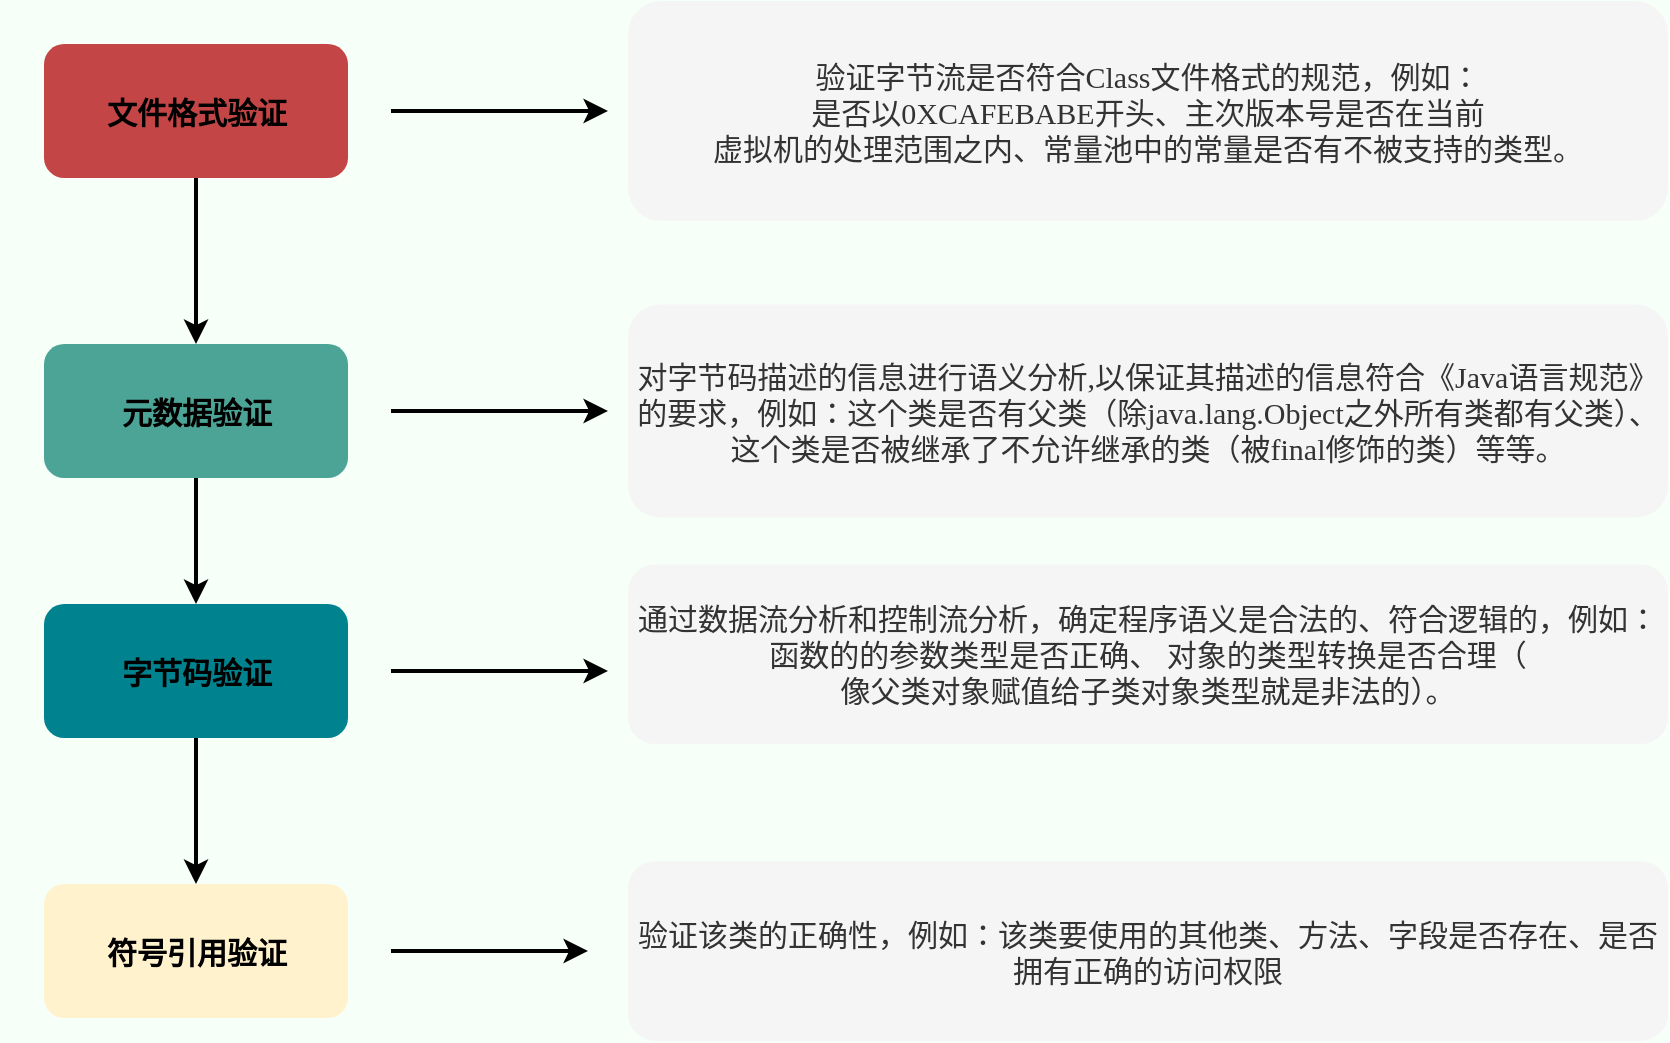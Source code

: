 <mxfile version="20.3.0" type="device"><diagram id="yC63NKC_Z1iUXE8IjjoB" name="Page-1"><mxGraphModel dx="1106" dy="789" grid="1" gridSize="10" guides="1" tooltips="1" connect="1" arrows="1" fold="1" page="1" pageScale="1" pageWidth="827" pageHeight="1169" background="#F6FFF8" math="0" shadow="0"><root><mxCell id="0"/><mxCell id="1" parent="0"/><mxCell id="8uKcSVKMe6g9Ow4BCi0D-4" style="edgeStyle=orthogonalEdgeStyle;rounded=0;orthogonalLoop=1;jettySize=auto;html=1;strokeWidth=2;fontFamily=JetBrains Mono;fontSource=https%3A%2F%2Ffonts.googleapis.com%2Fcss%3Ffamily%3DJetBrains%2BMono;" edge="1" parent="1" source="8uKcSVKMe6g9Ow4BCi0D-1"><mxGeometry relative="1" as="geometry"><mxPoint x="294" y="350" as="targetPoint"/></mxGeometry></mxCell><mxCell id="8uKcSVKMe6g9Ow4BCi0D-1" value="" style="rounded=1;whiteSpace=wrap;html=1;strokeWidth=3;fillColor=#C44545;strokeColor=none;fontFamily=JetBrains Mono;fontSource=https%3A%2F%2Ffonts.googleapis.com%2Fcss%3Ffamily%3DJetBrains%2BMono;" vertex="1" parent="1"><mxGeometry x="218" y="200" width="152" height="67" as="geometry"/></mxCell><mxCell id="8uKcSVKMe6g9Ow4BCi0D-13" style="edgeStyle=orthogonalEdgeStyle;rounded=0;orthogonalLoop=1;jettySize=auto;html=1;strokeWidth=2;fontFamily=JetBrains Mono;fontSource=https%3A%2F%2Ffonts.googleapis.com%2Fcss%3Ffamily%3DJetBrains%2BMono;" edge="1" parent="1" source="8uKcSVKMe6g9Ow4BCi0D-3"><mxGeometry relative="1" as="geometry"><mxPoint x="500" y="233.5" as="targetPoint"/></mxGeometry></mxCell><mxCell id="8uKcSVKMe6g9Ow4BCi0D-3" value="&lt;div style=&quot;orphans: 4; text-align: left;&quot;&gt;&lt;span style=&quot;background-color: initial; font-size: 15px; caret-color: rgb(59, 69, 78);&quot;&gt;&lt;font&gt;&lt;b&gt;文件格式验证&lt;/b&gt;&lt;/font&gt;&lt;/span&gt;&lt;/div&gt;" style="text;html=1;strokeColor=none;fillColor=none;align=center;verticalAlign=middle;whiteSpace=wrap;rounded=0;fontSize=18;fontColor=#000000;fontFamily=JetBrains Mono;fontSource=https%3A%2F%2Ffonts.googleapis.com%2Fcss%3Ffamily%3DJetBrains%2BMono;" vertex="1" parent="1"><mxGeometry x="196.5" y="218.5" width="195" height="30" as="geometry"/></mxCell><mxCell id="8uKcSVKMe6g9Ow4BCi0D-11" style="edgeStyle=orthogonalEdgeStyle;rounded=0;orthogonalLoop=1;jettySize=auto;html=1;entryX=0.5;entryY=0;entryDx=0;entryDy=0;strokeWidth=2;fontFamily=JetBrains Mono;fontSource=https%3A%2F%2Ffonts.googleapis.com%2Fcss%3Ffamily%3DJetBrains%2BMono;" edge="1" parent="1" source="8uKcSVKMe6g9Ow4BCi0D-5" target="8uKcSVKMe6g9Ow4BCi0D-7"><mxGeometry relative="1" as="geometry"/></mxCell><mxCell id="8uKcSVKMe6g9Ow4BCi0D-5" value="" style="rounded=1;whiteSpace=wrap;html=1;strokeWidth=3;fillColor=#4CA497;strokeColor=none;fontFamily=JetBrains Mono;fontSource=https%3A%2F%2Ffonts.googleapis.com%2Fcss%3Ffamily%3DJetBrains%2BMono;" vertex="1" parent="1"><mxGeometry x="218" y="350" width="152" height="67" as="geometry"/></mxCell><mxCell id="8uKcSVKMe6g9Ow4BCi0D-14" style="edgeStyle=orthogonalEdgeStyle;rounded=0;orthogonalLoop=1;jettySize=auto;html=1;strokeWidth=2;fontFamily=JetBrains Mono;fontSource=https%3A%2F%2Ffonts.googleapis.com%2Fcss%3Ffamily%3DJetBrains%2BMono;" edge="1" parent="1" source="8uKcSVKMe6g9Ow4BCi0D-6"><mxGeometry relative="1" as="geometry"><mxPoint x="500" y="383.5" as="targetPoint"/></mxGeometry></mxCell><mxCell id="8uKcSVKMe6g9Ow4BCi0D-6" value="&lt;div style=&quot;orphans: 4; text-align: left;&quot;&gt;&lt;span style=&quot;background-color: initial; font-size: 15px; caret-color: rgb(59, 69, 78);&quot;&gt;&lt;font&gt;&lt;b&gt;元数据验证&lt;/b&gt;&lt;/font&gt;&lt;/span&gt;&lt;/div&gt;" style="text;html=1;strokeColor=none;fillColor=none;align=center;verticalAlign=middle;whiteSpace=wrap;rounded=0;fontSize=18;fontColor=#000000;fontFamily=JetBrains Mono;fontSource=https%3A%2F%2Ffonts.googleapis.com%2Fcss%3Ffamily%3DJetBrains%2BMono;" vertex="1" parent="1"><mxGeometry x="196.5" y="368.5" width="195" height="30" as="geometry"/></mxCell><mxCell id="8uKcSVKMe6g9Ow4BCi0D-12" style="edgeStyle=orthogonalEdgeStyle;rounded=0;orthogonalLoop=1;jettySize=auto;html=1;entryX=0.5;entryY=0;entryDx=0;entryDy=0;strokeWidth=2;fontFamily=JetBrains Mono;fontSource=https%3A%2F%2Ffonts.googleapis.com%2Fcss%3Ffamily%3DJetBrains%2BMono;" edge="1" parent="1" source="8uKcSVKMe6g9Ow4BCi0D-7" target="8uKcSVKMe6g9Ow4BCi0D-9"><mxGeometry relative="1" as="geometry"/></mxCell><mxCell id="8uKcSVKMe6g9Ow4BCi0D-7" value="" style="rounded=1;whiteSpace=wrap;html=1;strokeWidth=3;fillColor=#00838F;strokeColor=none;fontFamily=JetBrains Mono;fontSource=https%3A%2F%2Ffonts.googleapis.com%2Fcss%3Ffamily%3DJetBrains%2BMono;" vertex="1" parent="1"><mxGeometry x="218" y="480" width="152" height="67" as="geometry"/></mxCell><mxCell id="8uKcSVKMe6g9Ow4BCi0D-15" style="edgeStyle=orthogonalEdgeStyle;rounded=0;orthogonalLoop=1;jettySize=auto;html=1;strokeWidth=2;fontFamily=JetBrains Mono;fontSource=https%3A%2F%2Ffonts.googleapis.com%2Fcss%3Ffamily%3DJetBrains%2BMono;" edge="1" parent="1" source="8uKcSVKMe6g9Ow4BCi0D-8"><mxGeometry relative="1" as="geometry"><mxPoint x="500" y="513.5" as="targetPoint"/></mxGeometry></mxCell><mxCell id="8uKcSVKMe6g9Ow4BCi0D-8" value="&lt;div style=&quot;orphans: 4; text-align: left;&quot;&gt;&lt;span style=&quot;background-color: initial; font-size: 15px; caret-color: rgb(59, 69, 78);&quot;&gt;&lt;font&gt;&lt;b&gt;字节码验证&lt;/b&gt;&lt;/font&gt;&lt;/span&gt;&lt;/div&gt;" style="text;html=1;strokeColor=none;fillColor=none;align=center;verticalAlign=middle;whiteSpace=wrap;rounded=0;fontSize=18;fontColor=#000000;fontFamily=JetBrains Mono;fontSource=https%3A%2F%2Ffonts.googleapis.com%2Fcss%3Ffamily%3DJetBrains%2BMono;" vertex="1" parent="1"><mxGeometry x="196.5" y="498.5" width="195" height="30" as="geometry"/></mxCell><mxCell id="8uKcSVKMe6g9Ow4BCi0D-9" value="" style="rounded=1;whiteSpace=wrap;html=1;strokeWidth=3;fillColor=#fff2cc;strokeColor=none;fontFamily=JetBrains Mono;fontSource=https%3A%2F%2Ffonts.googleapis.com%2Fcss%3Ffamily%3DJetBrains%2BMono;" vertex="1" parent="1"><mxGeometry x="218" y="620" width="152" height="67" as="geometry"/></mxCell><mxCell id="8uKcSVKMe6g9Ow4BCi0D-16" style="edgeStyle=orthogonalEdgeStyle;rounded=0;orthogonalLoop=1;jettySize=auto;html=1;strokeWidth=2;fontFamily=JetBrains Mono;fontSource=https%3A%2F%2Ffonts.googleapis.com%2Fcss%3Ffamily%3DJetBrains%2BMono;" edge="1" parent="1" source="8uKcSVKMe6g9Ow4BCi0D-10"><mxGeometry relative="1" as="geometry"><mxPoint x="490" y="653.5" as="targetPoint"/></mxGeometry></mxCell><mxCell id="8uKcSVKMe6g9Ow4BCi0D-10" value="&lt;div style=&quot;orphans: 4; text-align: left;&quot;&gt;&lt;span style=&quot;background-color: initial; font-size: 15px; caret-color: rgb(59, 69, 78);&quot;&gt;&lt;font&gt;&lt;b&gt;符号引用验证&lt;/b&gt;&lt;/font&gt;&lt;/span&gt;&lt;/div&gt;" style="text;html=1;strokeColor=none;fillColor=none;align=center;verticalAlign=middle;whiteSpace=wrap;rounded=0;fontSize=18;fontColor=#000000;fontFamily=JetBrains Mono;fontSource=https%3A%2F%2Ffonts.googleapis.com%2Fcss%3Ffamily%3DJetBrains%2BMono;" vertex="1" parent="1"><mxGeometry x="196.5" y="638.5" width="195" height="30" as="geometry"/></mxCell><mxCell id="8uKcSVKMe6g9Ow4BCi0D-17" value="&lt;div&gt;验证字节流是否符合Class文件格式的规范，例如：&lt;/div&gt;&lt;div&gt;是否以0XCAFEBABE开头、主次版本号是否在当前&lt;/div&gt;&lt;div&gt;虚拟机的处理范围之内、常量池中的常量是否有不&lt;span style=&quot;background-color: initial;&quot;&gt;被支持的类型。&lt;/span&gt;&lt;/div&gt;" style="text;html=1;strokeColor=none;fillColor=#f5f5f5;align=center;verticalAlign=middle;whiteSpace=wrap;rounded=1;fontSize=15;fontColor=#333333;fontFamily=JetBrains Mono;fontSource=https%3A%2F%2Ffonts.googleapis.com%2Fcss%3Ffamily%3DJetBrains%2BMono;" vertex="1" parent="1"><mxGeometry x="510" y="178.5" width="520" height="110" as="geometry"/></mxCell><mxCell id="8uKcSVKMe6g9Ow4BCi0D-18" value="&lt;span style=&quot;caret-color: rgb(59, 69, 78); font-style: normal; font-variant-caps: normal; font-weight: 400; letter-spacing: normal; orphans: 4; text-align: start; text-indent: 0px; text-transform: none; word-spacing: 0px; text-size-adjust: auto; -webkit-text-stroke-width: 0px; text-decoration: none; float: none; display: inline !important;&quot;&gt;&lt;font style=&quot;font-size: 15px;&quot;&gt;对字节码描述的信息进行语义分析,以保证其描述的信息符合《Java语言规范》的要求，例如：这个类是否有父类（除java.lang.Object之外所有类都有父类）、这个类是否被继承了不允许继承的类（被final修饰的类）等等。&lt;/font&gt;&lt;/span&gt;" style="text;html=1;strokeColor=none;fillColor=#f5f5f5;align=center;verticalAlign=middle;whiteSpace=wrap;rounded=1;fontSize=15;fontColor=#333333;fontFamily=JetBrains Mono;fontSource=https%3A%2F%2Ffonts.googleapis.com%2Fcss%3Ffamily%3DJetBrains%2BMono;" vertex="1" parent="1"><mxGeometry x="510" y="330.25" width="520" height="106.5" as="geometry"/></mxCell><mxCell id="8uKcSVKMe6g9Ow4BCi0D-19" value="&lt;font style=&quot;font-size: 15px;&quot;&gt;&lt;br&gt;&lt;span style=&quot;background-color: initial;&quot;&gt;通过数据流分析和控制流分析，&lt;/span&gt;&lt;span style=&quot;background-color: initial;&quot;&gt;确定程序语义是合法的、符合逻辑的，例如：函数的的参数类型是否正确、 对象的类型转换是否合理（&lt;br&gt;&lt;/span&gt;&lt;span style=&quot;background-color: initial;&quot;&gt;像父类对象赋值给子类对象类型就是非法的&lt;/span&gt;&lt;span style=&quot;background-color: initial;&quot;&gt;）。&lt;br&gt;&lt;/span&gt;&lt;/font&gt;&lt;div style=&quot;&quot; title=&quot;Page 367&quot; class=&quot;page&quot;&gt;&lt;br&gt;&#9;&#9;&lt;/div&gt;" style="text;html=1;strokeColor=none;fillColor=#f5f5f5;align=center;verticalAlign=middle;whiteSpace=wrap;rounded=1;fontSize=15;fontColor=#333333;fontFamily=JetBrains Mono;fontSource=https%3A%2F%2Ffonts.googleapis.com%2Fcss%3Ffamily%3DJetBrains%2BMono;" vertex="1" parent="1"><mxGeometry x="510" y="460.25" width="520" height="89.75" as="geometry"/></mxCell><mxCell id="8uKcSVKMe6g9Ow4BCi0D-20" value="验证该类的正确性，例如：该类要使用的其他类、方法、字段是否存在、是否拥有正确的访问权限" style="text;html=1;strokeColor=none;fillColor=#f5f5f5;align=center;verticalAlign=middle;whiteSpace=wrap;rounded=1;fontSize=15;fontColor=#333333;fontFamily=JetBrains Mono;fontSource=https%3A%2F%2Ffonts.googleapis.com%2Fcss%3Ffamily%3DJetBrains%2BMono;" vertex="1" parent="1"><mxGeometry x="510" y="608.63" width="520" height="89.75" as="geometry"/></mxCell></root></mxGraphModel></diagram></mxfile>